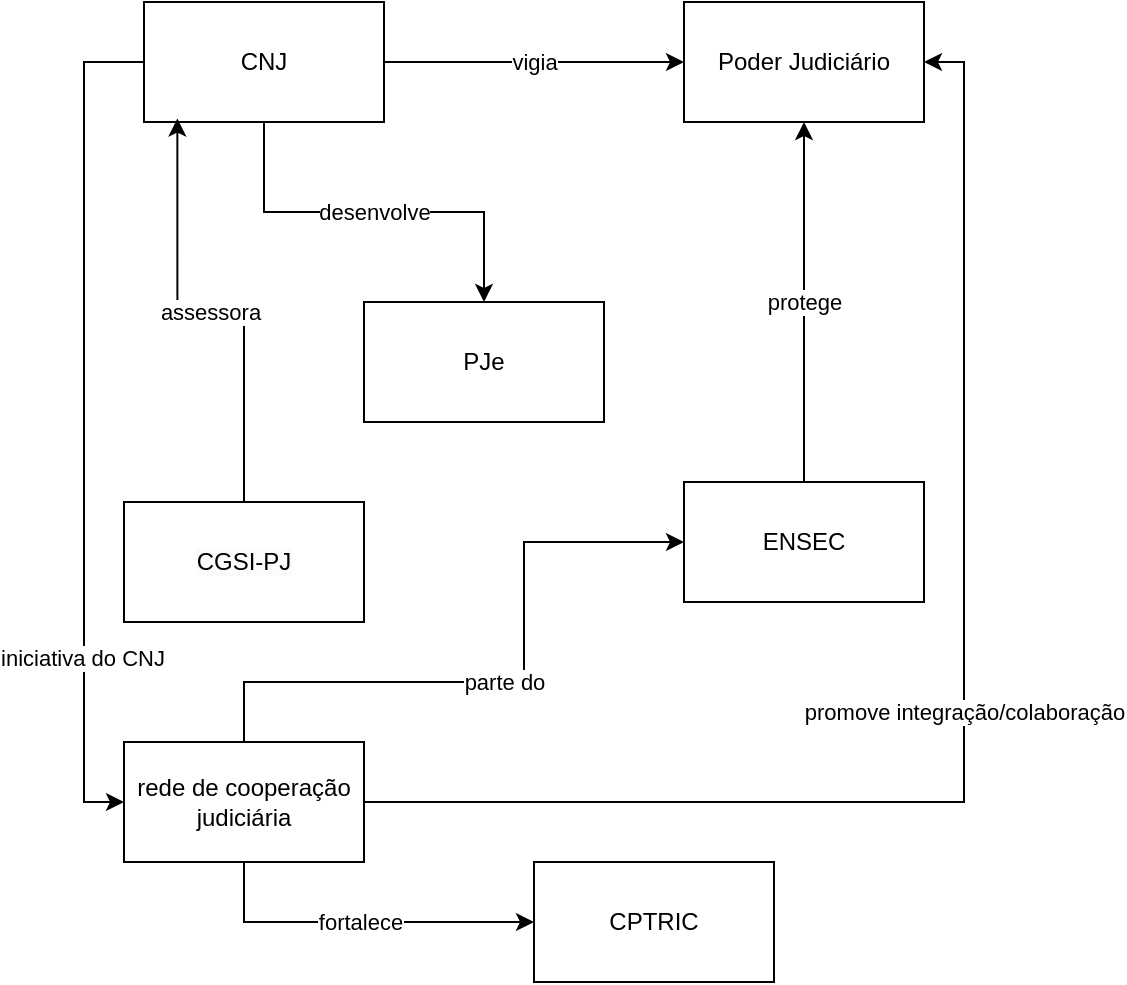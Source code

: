 <mxfile version="26.0.16">
  <diagram name="Page-1" id="_i9130Kp4j8160Wn3r2W">
    <mxGraphModel dx="876" dy="546" grid="1" gridSize="10" guides="1" tooltips="1" connect="1" arrows="1" fold="1" page="1" pageScale="1" pageWidth="850" pageHeight="1100" math="0" shadow="0">
      <root>
        <mxCell id="0" />
        <mxCell id="1" parent="0" />
        <mxCell id="ESQxYMMv3yMwH8zHPUJm-1" value="Poder Judiciário" style="rounded=0;whiteSpace=wrap;html=1;" vertex="1" parent="1">
          <mxGeometry x="515" y="70" width="120" height="60" as="geometry" />
        </mxCell>
        <mxCell id="ESQxYMMv3yMwH8zHPUJm-5" value="vigia" style="edgeStyle=orthogonalEdgeStyle;rounded=0;orthogonalLoop=1;jettySize=auto;html=1;" edge="1" parent="1" source="ESQxYMMv3yMwH8zHPUJm-2" target="ESQxYMMv3yMwH8zHPUJm-1">
          <mxGeometry relative="1" as="geometry" />
        </mxCell>
        <mxCell id="ESQxYMMv3yMwH8zHPUJm-6" value="desenvolve" style="edgeStyle=orthogonalEdgeStyle;rounded=0;orthogonalLoop=1;jettySize=auto;html=1;entryX=0.5;entryY=0;entryDx=0;entryDy=0;" edge="1" parent="1" source="ESQxYMMv3yMwH8zHPUJm-2" target="ESQxYMMv3yMwH8zHPUJm-7">
          <mxGeometry relative="1" as="geometry">
            <mxPoint x="365" y="230" as="targetPoint" />
          </mxGeometry>
        </mxCell>
        <mxCell id="ESQxYMMv3yMwH8zHPUJm-11" style="edgeStyle=orthogonalEdgeStyle;rounded=0;orthogonalLoop=1;jettySize=auto;html=1;entryX=0;entryY=0.5;entryDx=0;entryDy=0;" edge="1" parent="1" source="ESQxYMMv3yMwH8zHPUJm-2" target="ESQxYMMv3yMwH8zHPUJm-10">
          <mxGeometry relative="1" as="geometry">
            <Array as="points">
              <mxPoint x="215" y="100" />
              <mxPoint x="215" y="470" />
            </Array>
          </mxGeometry>
        </mxCell>
        <mxCell id="ESQxYMMv3yMwH8zHPUJm-12" value="iniciativa do CNJ" style="edgeLabel;html=1;align=center;verticalAlign=middle;resizable=0;points=[];" vertex="1" connectable="0" parent="ESQxYMMv3yMwH8zHPUJm-11">
          <mxGeometry x="0.562" y="-1" relative="1" as="geometry">
            <mxPoint as="offset" />
          </mxGeometry>
        </mxCell>
        <mxCell id="ESQxYMMv3yMwH8zHPUJm-2" value="CNJ" style="rounded=0;whiteSpace=wrap;html=1;" vertex="1" parent="1">
          <mxGeometry x="245" y="70" width="120" height="60" as="geometry" />
        </mxCell>
        <mxCell id="ESQxYMMv3yMwH8zHPUJm-4" value="protege" style="edgeStyle=orthogonalEdgeStyle;rounded=0;orthogonalLoop=1;jettySize=auto;html=1;exitX=0.5;exitY=0;exitDx=0;exitDy=0;entryX=0.5;entryY=1;entryDx=0;entryDy=0;" edge="1" parent="1" source="ESQxYMMv3yMwH8zHPUJm-3" target="ESQxYMMv3yMwH8zHPUJm-1">
          <mxGeometry relative="1" as="geometry" />
        </mxCell>
        <mxCell id="ESQxYMMv3yMwH8zHPUJm-3" value="ENSEC" style="rounded=0;whiteSpace=wrap;html=1;" vertex="1" parent="1">
          <mxGeometry x="515" y="310" width="120" height="60" as="geometry" />
        </mxCell>
        <mxCell id="ESQxYMMv3yMwH8zHPUJm-7" value="PJe" style="rounded=0;whiteSpace=wrap;html=1;" vertex="1" parent="1">
          <mxGeometry x="355" y="220" width="120" height="60" as="geometry" />
        </mxCell>
        <mxCell id="ESQxYMMv3yMwH8zHPUJm-8" value="&lt;span style=&quot;color: rgb(0, 0, 0); font-family: Helvetica; font-size: 12px; font-style: normal; font-variant-ligatures: normal; font-variant-caps: normal; font-weight: 400; letter-spacing: normal; orphans: 2; text-align: center; text-indent: 0px; text-transform: none; widows: 2; word-spacing: 0px; -webkit-text-stroke-width: 0px; white-space: normal; background-color: rgb(251, 251, 251); text-decoration-thickness: initial; text-decoration-style: initial; text-decoration-color: initial; display: inline !important; float: none;&quot;&gt;CGSI-PJ&lt;/span&gt;" style="rounded=0;whiteSpace=wrap;html=1;" vertex="1" parent="1">
          <mxGeometry x="235" y="320" width="120" height="60" as="geometry" />
        </mxCell>
        <mxCell id="ESQxYMMv3yMwH8zHPUJm-9" value="assessora" style="edgeStyle=orthogonalEdgeStyle;rounded=0;orthogonalLoop=1;jettySize=auto;html=1;entryX=0.139;entryY=0.971;entryDx=0;entryDy=0;entryPerimeter=0;" edge="1" parent="1" source="ESQxYMMv3yMwH8zHPUJm-8" target="ESQxYMMv3yMwH8zHPUJm-2">
          <mxGeometry relative="1" as="geometry" />
        </mxCell>
        <mxCell id="ESQxYMMv3yMwH8zHPUJm-15" value="parte do" style="edgeStyle=orthogonalEdgeStyle;rounded=0;orthogonalLoop=1;jettySize=auto;html=1;entryX=0;entryY=0.5;entryDx=0;entryDy=0;" edge="1" parent="1" source="ESQxYMMv3yMwH8zHPUJm-10" target="ESQxYMMv3yMwH8zHPUJm-3">
          <mxGeometry relative="1" as="geometry">
            <Array as="points">
              <mxPoint x="295" y="410" />
              <mxPoint x="435" y="410" />
              <mxPoint x="435" y="340" />
            </Array>
          </mxGeometry>
        </mxCell>
        <mxCell id="ESQxYMMv3yMwH8zHPUJm-16" value="promove integração/colaboração" style="edgeStyle=orthogonalEdgeStyle;rounded=0;orthogonalLoop=1;jettySize=auto;html=1;entryX=1;entryY=0.5;entryDx=0;entryDy=0;" edge="1" parent="1" source="ESQxYMMv3yMwH8zHPUJm-10" target="ESQxYMMv3yMwH8zHPUJm-1">
          <mxGeometry relative="1" as="geometry" />
        </mxCell>
        <mxCell id="ESQxYMMv3yMwH8zHPUJm-17" value="fortalece" style="edgeStyle=orthogonalEdgeStyle;rounded=0;orthogonalLoop=1;jettySize=auto;html=1;entryX=0;entryY=0.5;entryDx=0;entryDy=0;" edge="1" parent="1" source="ESQxYMMv3yMwH8zHPUJm-10" target="ESQxYMMv3yMwH8zHPUJm-13">
          <mxGeometry relative="1" as="geometry">
            <Array as="points">
              <mxPoint x="295" y="530" />
            </Array>
          </mxGeometry>
        </mxCell>
        <mxCell id="ESQxYMMv3yMwH8zHPUJm-10" value="rede de cooperação judiciária" style="rounded=0;whiteSpace=wrap;html=1;" vertex="1" parent="1">
          <mxGeometry x="235" y="440" width="120" height="60" as="geometry" />
        </mxCell>
        <mxCell id="ESQxYMMv3yMwH8zHPUJm-13" value="CPTRIC" style="rounded=0;whiteSpace=wrap;html=1;" vertex="1" parent="1">
          <mxGeometry x="440" y="500" width="120" height="60" as="geometry" />
        </mxCell>
      </root>
    </mxGraphModel>
  </diagram>
</mxfile>
